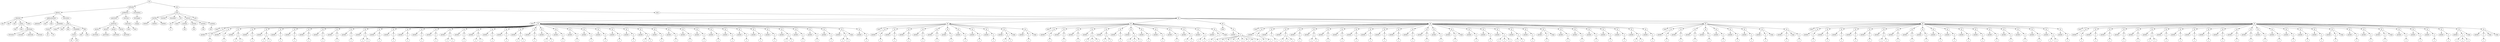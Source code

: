 digraph Tree {
	"t0" [label = "TEI"];
	"t1" [label = "teiHeader"];
	"t2" [label = "fileDesc"];
	"t3" [label = "titleStmt"];
	"t4" [label = "title"];
	"t5" [label = "title"];
	"t6" [label = "title"];
	"t7" [label = "author"];
	"t8" [label = "idno"];
	"t9" [label = "idno"];
	"t10" [label = "persName"];
	"t11" [label = "forename"];
	"t12" [label = "surname"];
	"t13" [label = "nameLink"];
	"t14" [label = "surname"];
	"t15" [label = "editor"];
	"t16" [label = "publicationStmt"];
	"t17" [label = "publisher"];
	"t18" [label = "idno"];
	"t19" [label = "idno"];
	"t20" [label = "availability"];
	"t21" [label = "licence"];
	"t22" [label = "ab"];
	"t23" [label = "ref"];
	"t24" [label = "sourceDesc"];
	"t25" [label = "bibl"];
	"t26" [label = "name"];
	"t27" [label = "idno"];
	"t28" [label = "idno"];
	"t29" [label = "availability"];
	"t30" [label = "licence"];
	"t31" [label = "ab"];
	"t32" [label = "ref"];
	"t33" [label = "bibl"];
	"t34" [label = "date"];
	"t35" [label = "idno"];
	"t36" [label = "profileDesc"];
	"t37" [label = "particDesc"];
	"t38" [label = "listPerson"];
	"t39" [label = "person"];
	"t40" [label = "persName"];
	"t41" [label = "person"];
	"t42" [label = "persName"];
	"t43" [label = "person"];
	"t44" [label = "persName"];
	"t45" [label = "person"];
	"t46" [label = "persName"];
	"t47" [label = "textClass"];
	"t48" [label = "keywords"];
	"t49" [label = "term"];
	"t50" [label = "term"];
	"t51" [label = "revisionDesc"];
	"t52" [label = "listChange"];
	"t53" [label = "change"];
	"t54" [label = "text"];
	"t55" [label = "front"];
	"t56" [label = "docTitle"];
	"t57" [label = "titlePart"];
	"t58" [label = "titlePart"];
	"t59" [label = "titlePart"];
	"t60" [label = "docDate"];
	"t61" [label = "docAuthor"];
	"t62" [label = "div"];
	"t63" [label = "div"];
	"t64" [label = "p"];
	"t65" [label = "castList"];
	"t66" [label = "head"];
	"t67" [label = "castItem"];
	"t68" [label = "role"];
	"t69" [label = "castItem"];
	"t70" [label = "role"];
	"t71" [label = "castItem"];
	"t72" [label = "role"];
	"t73" [label = "castItem"];
	"t74" [label = "role"];
	"t75" [label = "note"];
	"t76" [label = "body"];
	"t77" [label = "div"];
	"t78" [label = "head"];
	"t79" [label = "div"];
	"t80" [label = "head"];
	"t81" [label = "sp"];
	"t82" [label = "speaker"];
	"t83" [label = "p"];
	"t84" [label = "s"];
	"t85" [label = "sp"];
	"t86" [label = "speaker"];
	"t87" [label = "p"];
	"t88" [label = "s"];
	"t89" [label = "sp"];
	"t90" [label = "speaker"];
	"t91" [label = "p"];
	"t92" [label = "s"];
	"t93" [label = "s"];
	"t94" [label = "sp"];
	"t95" [label = "speaker"];
	"t96" [label = "p"];
	"t97" [label = "s"];
	"t98" [label = "sp"];
	"t99" [label = "speaker"];
	"t100" [label = "p"];
	"t101" [label = "s"];
	"t102" [label = "s"];
	"t103" [label = "sp"];
	"t104" [label = "speaker"];
	"t105" [label = "p"];
	"t106" [label = "s"];
	"t107" [label = "sp"];
	"t108" [label = "speaker"];
	"t109" [label = "p"];
	"t110" [label = "s"];
	"t111" [label = "sp"];
	"t112" [label = "speaker"];
	"t113" [label = "p"];
	"t114" [label = "s"];
	"t115" [label = "sp"];
	"t116" [label = "speaker"];
	"t117" [label = "p"];
	"t118" [label = "s"];
	"t119" [label = "sp"];
	"t120" [label = "speaker"];
	"t121" [label = "p"];
	"t122" [label = "s"];
	"t123" [label = "sp"];
	"t124" [label = "speaker"];
	"t125" [label = "p"];
	"t126" [label = "s"];
	"t127" [label = "sp"];
	"t128" [label = "speaker"];
	"t129" [label = "p"];
	"t130" [label = "s"];
	"t131" [label = "s"];
	"t132" [label = "sp"];
	"t133" [label = "speaker"];
	"t134" [label = "p"];
	"t135" [label = "s"];
	"t136" [label = "sp"];
	"t137" [label = "speaker"];
	"t138" [label = "p"];
	"t139" [label = "s"];
	"t140" [label = "sp"];
	"t141" [label = "speaker"];
	"t142" [label = "p"];
	"t143" [label = "s"];
	"t144" [label = "sp"];
	"t145" [label = "speaker"];
	"t146" [label = "p"];
	"t147" [label = "s"];
	"t148" [label = "sp"];
	"t149" [label = "speaker"];
	"t150" [label = "p"];
	"t151" [label = "s"];
	"t152" [label = "sp"];
	"t153" [label = "speaker"];
	"t154" [label = "p"];
	"t155" [label = "s"];
	"t156" [label = "s"];
	"t157" [label = "sp"];
	"t158" [label = "speaker"];
	"t159" [label = "p"];
	"t160" [label = "s"];
	"t161" [label = "sp"];
	"t162" [label = "speaker"];
	"t163" [label = "p"];
	"t164" [label = "s"];
	"t165" [label = "s"];
	"t166" [label = "sp"];
	"t167" [label = "speaker"];
	"t168" [label = "p"];
	"t169" [label = "s"];
	"t170" [label = "sp"];
	"t171" [label = "speaker"];
	"t172" [label = "p"];
	"t173" [label = "s"];
	"t174" [label = "sp"];
	"t175" [label = "speaker"];
	"t176" [label = "p"];
	"t177" [label = "s"];
	"t178" [label = "s"];
	"t179" [label = "sp"];
	"t180" [label = "speaker"];
	"t181" [label = "p"];
	"t182" [label = "s"];
	"t183" [label = "sp"];
	"t184" [label = "speaker"];
	"t185" [label = "p"];
	"t186" [label = "s"];
	"t187" [label = "s"];
	"t188" [label = "sp"];
	"t189" [label = "speaker"];
	"t190" [label = "p"];
	"t191" [label = "s"];
	"t192" [label = "sp"];
	"t193" [label = "speaker"];
	"t194" [label = "p"];
	"t195" [label = "s"];
	"t196" [label = "sp"];
	"t197" [label = "speaker"];
	"t198" [label = "p"];
	"t199" [label = "s"];
	"t200" [label = "sp"];
	"t201" [label = "speaker"];
	"t202" [label = "p"];
	"t203" [label = "s"];
	"t204" [label = "sp"];
	"t205" [label = "speaker"];
	"t206" [label = "p"];
	"t207" [label = "s"];
	"t208" [label = "sp"];
	"t209" [label = "speaker"];
	"t210" [label = "p"];
	"t211" [label = "s"];
	"t212" [label = "sp"];
	"t213" [label = "speaker"];
	"t214" [label = "p"];
	"t215" [label = "s"];
	"t216" [label = "s"];
	"t217" [label = "sp"];
	"t218" [label = "speaker"];
	"t219" [label = "p"];
	"t220" [label = "s"];
	"t221" [label = "sp"];
	"t222" [label = "speaker"];
	"t223" [label = "p"];
	"t224" [label = "s"];
	"t225" [label = "sp"];
	"t226" [label = "speaker"];
	"t227" [label = "p"];
	"t228" [label = "s"];
	"t229" [label = "sp"];
	"t230" [label = "speaker"];
	"t231" [label = "p"];
	"t232" [label = "s"];
	"t233" [label = "sp"];
	"t234" [label = "speaker"];
	"t235" [label = "p"];
	"t236" [label = "s"];
	"t237" [label = "sp"];
	"t238" [label = "speaker"];
	"t239" [label = "p"];
	"t240" [label = "s"];
	"t241" [label = "sp"];
	"t242" [label = "speaker"];
	"t243" [label = "p"];
	"t244" [label = "s"];
	"t245" [label = "sp"];
	"t246" [label = "speaker"];
	"t247" [label = "p"];
	"t248" [label = "s"];
	"t249" [label = "sp"];
	"t250" [label = "speaker"];
	"t251" [label = "p"];
	"t252" [label = "s"];
	"t253" [label = "sp"];
	"t254" [label = "speaker"];
	"t255" [label = "p"];
	"t256" [label = "s"];
	"t257" [label = "s"];
	"t258" [label = "sp"];
	"t259" [label = "speaker"];
	"t260" [label = "p"];
	"t261" [label = "s"];
	"t262" [label = "sp"];
	"t263" [label = "speaker"];
	"t264" [label = "p"];
	"t265" [label = "s"];
	"t266" [label = "sp"];
	"t267" [label = "speaker"];
	"t268" [label = "p"];
	"t269" [label = "s"];
	"t270" [label = "sp"];
	"t271" [label = "speaker"];
	"t272" [label = "p"];
	"t273" [label = "s"];
	"t274" [label = "s"];
	"t275" [label = "stage"];
	"t276" [label = "sp"];
	"t277" [label = "speaker"];
	"t278" [label = "p"];
	"t279" [label = "s"];
	"t280" [label = "div"];
	"t281" [label = "head"];
	"t282" [label = "sp"];
	"t283" [label = "speaker"];
	"t284" [label = "p"];
	"t285" [label = "s"];
	"t286" [label = "sp"];
	"t287" [label = "speaker"];
	"t288" [label = "p"];
	"t289" [label = "s"];
	"t290" [label = "sp"];
	"t291" [label = "speaker"];
	"t292" [label = "p"];
	"t293" [label = "s"];
	"t294" [label = "sp"];
	"t295" [label = "speaker"];
	"t296" [label = "p"];
	"t297" [label = "s"];
	"t298" [label = "sp"];
	"t299" [label = "speaker"];
	"t300" [label = "p"];
	"t301" [label = "s"];
	"t302" [label = "sp"];
	"t303" [label = "speaker"];
	"t304" [label = "p"];
	"t305" [label = "s"];
	"t306" [label = "sp"];
	"t307" [label = "speaker"];
	"t308" [label = "p"];
	"t309" [label = "s"];
	"t310" [label = "sp"];
	"t311" [label = "speaker"];
	"t312" [label = "p"];
	"t313" [label = "s"];
	"t314" [label = "sp"];
	"t315" [label = "speaker"];
	"t316" [label = "p"];
	"t317" [label = "s"];
	"t318" [label = "sp"];
	"t319" [label = "speaker"];
	"t320" [label = "p"];
	"t321" [label = "s"];
	"t322" [label = "s"];
	"t323" [label = "stage"];
	"t324" [label = "sp"];
	"t325" [label = "speaker"];
	"t326" [label = "p"];
	"t327" [label = "s"];
	"t328" [label = "stage"];
	"t329" [label = "div"];
	"t330" [label = "head"];
	"t331" [label = "sp"];
	"t332" [label = "speaker"];
	"t333" [label = "p"];
	"t334" [label = "s"];
	"t335" [label = "sp"];
	"t336" [label = "speaker"];
	"t337" [label = "p"];
	"t338" [label = "s"];
	"t339" [label = "sp"];
	"t340" [label = "speaker"];
	"t341" [label = "p"];
	"t342" [label = "s"];
	"t343" [label = "sp"];
	"t344" [label = "speaker"];
	"t345" [label = "p"];
	"t346" [label = "s"];
	"t347" [label = "s"];
	"t348" [label = "s"];
	"t349" [label = "sp"];
	"t350" [label = "speaker"];
	"t351" [label = "p"];
	"t352" [label = "s"];
	"t353" [label = "s"];
	"t354" [label = "sp"];
	"t355" [label = "speaker"];
	"t356" [label = "p"];
	"t357" [label = "s"];
	"t358" [label = "sp"];
	"t359" [label = "speaker"];
	"t360" [label = "p"];
	"t361" [label = "s"];
	"t362" [label = "s"];
	"t363" [label = "s"];
	"t364" [label = "sp"];
	"t365" [label = "speaker"];
	"t366" [label = "p"];
	"t367" [label = "s"];
	"t368" [label = "sp"];
	"t369" [label = "speaker"];
	"t370" [label = "p"];
	"t371" [label = "s"];
	"t372" [label = "sp"];
	"t373" [label = "speaker"];
	"t374" [label = "p"];
	"t375" [label = "s"];
	"t376" [label = "sp"];
	"t377" [label = "speaker"];
	"t378" [label = "p"];
	"t379" [label = "s"];
	"t380" [label = "s"];
	"t381" [label = "sp"];
	"t382" [label = "speaker"];
	"t383" [label = "p"];
	"t384" [label = "s"];
	"t385" [label = "s"];
	"t386" [label = "sp"];
	"t387" [label = "speaker"];
	"t388" [label = "p"];
	"t389" [label = "s"];
	"t390" [label = "stage"];
	"t391" [label = "div"];
	"t392" [label = "head"];
	"t393" [label = "sp"];
	"t394" [label = "speaker"];
	"t395" [label = "p"];
	"t396" [label = "s"];
	"t397" [label = "s"];
	"t398" [label = "s"];
	"t399" [label = "s"];
	"t400" [label = "s"];
	"t401" [label = "s"];
	"t402" [label = "s"];
	"t403" [label = "s"];
	"t404" [label = "s"];
	"t405" [label = "div"];
	"t406" [label = "head"];
	"t407" [label = "sp"];
	"t408" [label = "speaker"];
	"t409" [label = "p"];
	"t410" [label = "s"];
	"t411" [label = "s"];
	"t412" [label = "sp"];
	"t413" [label = "speaker"];
	"t414" [label = "p"];
	"t415" [label = "s"];
	"t416" [label = "sp"];
	"t417" [label = "speaker"];
	"t418" [label = "p"];
	"t419" [label = "s"];
	"t420" [label = "s"];
	"t421" [label = "s"];
	"t422" [label = "sp"];
	"t423" [label = "speaker"];
	"t424" [label = "p"];
	"t425" [label = "s"];
	"t426" [label = "sp"];
	"t427" [label = "speaker"];
	"t428" [label = "p"];
	"t429" [label = "s"];
	"t430" [label = "s"];
	"t431" [label = "sp"];
	"t432" [label = "speaker"];
	"t433" [label = "p"];
	"t434" [label = "s"];
	"t435" [label = "sp"];
	"t436" [label = "speaker"];
	"t437" [label = "p"];
	"t438" [label = "s"];
	"t439" [label = "sp"];
	"t440" [label = "speaker"];
	"t441" [label = "p"];
	"t442" [label = "s"];
	"t443" [label = "sp"];
	"t444" [label = "speaker"];
	"t445" [label = "p"];
	"t446" [label = "s"];
	"t447" [label = "sp"];
	"t448" [label = "speaker"];
	"t449" [label = "p"];
	"t450" [label = "s"];
	"t451" [label = "sp"];
	"t452" [label = "speaker"];
	"t453" [label = "p"];
	"t454" [label = "s"];
	"t455" [label = "sp"];
	"t456" [label = "speaker"];
	"t457" [label = "p"];
	"t458" [label = "s"];
	"t459" [label = "sp"];
	"t460" [label = "speaker"];
	"t461" [label = "p"];
	"t462" [label = "s"];
	"t463" [label = "sp"];
	"t464" [label = "speaker"];
	"t465" [label = "p"];
	"t466" [label = "s"];
	"t467" [label = "sp"];
	"t468" [label = "speaker"];
	"t469" [label = "p"];
	"t470" [label = "s"];
	"t471" [label = "stage"];
	"t472" [label = "sp"];
	"t473" [label = "speaker"];
	"t474" [label = "p"];
	"t475" [label = "s"];
	"t476" [label = "sp"];
	"t477" [label = "speaker"];
	"t478" [label = "p"];
	"t479" [label = "s"];
	"t480" [label = "sp"];
	"t481" [label = "speaker"];
	"t482" [label = "p"];
	"t483" [label = "s"];
	"t484" [label = "s"];
	"t485" [label = "s"];
	"t486" [label = "sp"];
	"t487" [label = "speaker"];
	"t488" [label = "p"];
	"t489" [label = "s"];
	"t490" [label = "s"];
	"t491" [label = "sp"];
	"t492" [label = "speaker"];
	"t493" [label = "p"];
	"t494" [label = "s"];
	"t495" [label = "sp"];
	"t496" [label = "speaker"];
	"t497" [label = "p"];
	"t498" [label = "s"];
	"t499" [label = "stage"];
	"t500" [label = "sp"];
	"t501" [label = "speaker"];
	"t502" [label = "p"];
	"t503" [label = "s"];
	"t504" [label = "sp"];
	"t505" [label = "speaker"];
	"t506" [label = "p"];
	"t507" [label = "s"];
	"t508" [label = "sp"];
	"t509" [label = "speaker"];
	"t510" [label = "p"];
	"t511" [label = "s"];
	"t512" [label = "sp"];
	"t513" [label = "speaker"];
	"t514" [label = "p"];
	"t515" [label = "s"];
	"t516" [label = "sp"];
	"t517" [label = "speaker"];
	"t518" [label = "p"];
	"t519" [label = "s"];
	"t520" [label = "sp"];
	"t521" [label = "speaker"];
	"t522" [label = "p"];
	"t523" [label = "s"];
	"t524" [label = "s"];
	"t525" [label = "sp"];
	"t526" [label = "speaker"];
	"t527" [label = "p"];
	"t528" [label = "s"];
	"t529" [label = "div"];
	"t530" [label = "head"];
	"t531" [label = "sp"];
	"t532" [label = "speaker"];
	"t533" [label = "p"];
	"t534" [label = "s"];
	"t535" [label = "sp"];
	"t536" [label = "speaker"];
	"t537" [label = "p"];
	"t538" [label = "s"];
	"t539" [label = "sp"];
	"t540" [label = "speaker"];
	"t541" [label = "p"];
	"t542" [label = "s"];
	"t543" [label = "sp"];
	"t544" [label = "speaker"];
	"t545" [label = "p"];
	"t546" [label = "s"];
	"t547" [label = "sp"];
	"t548" [label = "speaker"];
	"t549" [label = "p"];
	"t550" [label = "s"];
	"t551" [label = "sp"];
	"t552" [label = "speaker"];
	"t553" [label = "p"];
	"t554" [label = "s"];
	"t555" [label = "sp"];
	"t556" [label = "speaker"];
	"t557" [label = "p"];
	"t558" [label = "s"];
	"t559" [label = "sp"];
	"t560" [label = "speaker"];
	"t561" [label = "p"];
	"t562" [label = "s"];
	"t563" [label = "stage"];
	"t564" [label = "sp"];
	"t565" [label = "speaker"];
	"t566" [label = "p"];
	"t567" [label = "s"];
	"t568" [label = "stage"];
	"t569" [label = "p"];
	"t570" [label = "s"];
	"t571" [label = "div"];
	"t572" [label = "head"];
	"t573" [label = "sp"];
	"t574" [label = "speaker"];
	"t575" [label = "p"];
	"t576" [label = "s"];
	"t577" [label = "sp"];
	"t578" [label = "speaker"];
	"t579" [label = "p"];
	"t580" [label = "s"];
	"t581" [label = "sp"];
	"t582" [label = "speaker"];
	"t583" [label = "p"];
	"t584" [label = "s"];
	"t585" [label = "sp"];
	"t586" [label = "speaker"];
	"t587" [label = "p"];
	"t588" [label = "s"];
	"t589" [label = "sp"];
	"t590" [label = "speaker"];
	"t591" [label = "p"];
	"t592" [label = "s"];
	"t593" [label = "sp"];
	"t594" [label = "speaker"];
	"t595" [label = "p"];
	"t596" [label = "s"];
	"t597" [label = "s"];
	"t598" [label = "sp"];
	"t599" [label = "speaker"];
	"t600" [label = "p"];
	"t601" [label = "s"];
	"t602" [label = "sp"];
	"t603" [label = "speaker"];
	"t604" [label = "p"];
	"t605" [label = "s"];
	"t606" [label = "sp"];
	"t607" [label = "speaker"];
	"t608" [label = "p"];
	"t609" [label = "s"];
	"t610" [label = "sp"];
	"t611" [label = "speaker"];
	"t612" [label = "p"];
	"t613" [label = "s"];
	"t614" [label = "sp"];
	"t615" [label = "speaker"];
	"t616" [label = "p"];
	"t617" [label = "s"];
	"t618" [label = "sp"];
	"t619" [label = "speaker"];
	"t620" [label = "p"];
	"t621" [label = "s"];
	"t622" [label = "sp"];
	"t623" [label = "speaker"];
	"t624" [label = "p"];
	"t625" [label = "s"];
	"t626" [label = "sp"];
	"t627" [label = "speaker"];
	"t628" [label = "p"];
	"t629" [label = "s"];
	"t630" [label = "sp"];
	"t631" [label = "speaker"];
	"t632" [label = "p"];
	"t633" [label = "s"];
	"t634" [label = "sp"];
	"t635" [label = "speaker"];
	"t636" [label = "p"];
	"t637" [label = "s"];
	"t638" [label = "sp"];
	"t639" [label = "speaker"];
	"t640" [label = "p"];
	"t641" [label = "s"];
	"t642" [label = "sp"];
	"t643" [label = "speaker"];
	"t644" [label = "p"];
	"t645" [label = "s"];
	"t646" [label = "s"];
	"t647" [label = "sp"];
	"t648" [label = "speaker"];
	"t649" [label = "p"];
	"t650" [label = "s"];
	"t651" [label = "div"];
	"t652" [label = "head"];
	"t653" [label = "sp"];
	"t654" [label = "speaker"];
	"t655" [label = "p"];
	"t656" [label = "s"];
	"t657" [label = "sp"];
	"t658" [label = "speaker"];
	"t659" [label = "p"];
	"t660" [label = "s"];
	"t661" [label = "sp"];
	"t662" [label = "speaker"];
	"t663" [label = "p"];
	"t664" [label = "s"];
	"t665" [label = "sp"];
	"t666" [label = "speaker"];
	"t667" [label = "p"];
	"t668" [label = "s"];
	"t669" [label = "sp"];
	"t670" [label = "speaker"];
	"t671" [label = "p"];
	"t672" [label = "s"];
	"t673" [label = "sp"];
	"t674" [label = "speaker"];
	"t675" [label = "p"];
	"t676" [label = "s"];
	"t677" [label = "s"];
	"t678" [label = "sp"];
	"t679" [label = "speaker"];
	"t680" [label = "p"];
	"t681" [label = "s"];
	"t682" [label = "sp"];
	"t683" [label = "speaker"];
	"t684" [label = "p"];
	"t685" [label = "s"];
	"t686" [label = "sp"];
	"t687" [label = "speaker"];
	"t688" [label = "p"];
	"t689" [label = "s"];
	"t690" [label = "sp"];
	"t691" [label = "speaker"];
	"t692" [label = "p"];
	"t693" [label = "s"];
	"t694" [label = "sp"];
	"t695" [label = "speaker"];
	"t696" [label = "p"];
	"t697" [label = "s"];
	"t698" [label = "sp"];
	"t699" [label = "speaker"];
	"t700" [label = "p"];
	"t701" [label = "s"];
	"t702" [label = "sp"];
	"t703" [label = "speaker"];
	"t704" [label = "p"];
	"t705" [label = "s"];
	"t706" [label = "sp"];
	"t707" [label = "speaker"];
	"t708" [label = "p"];
	"t709" [label = "s"];
	"t710" [label = "sp"];
	"t711" [label = "speaker"];
	"t712" [label = "p"];
	"t713" [label = "s"];
	"t714" [label = "sp"];
	"t715" [label = "speaker"];
	"t716" [label = "p"];
	"t717" [label = "s"];
	"t718" [label = "sp"];
	"t719" [label = "speaker"];
	"t720" [label = "p"];
	"t721" [label = "s"];
	"t722" [label = "sp"];
	"t723" [label = "speaker"];
	"t724" [label = "p"];
	"t725" [label = "s"];
	"t726" [label = "sp"];
	"t727" [label = "speaker"];
	"t728" [label = "p"];
	"t729" [label = "s"];
	"t730" [label = "stage"];
	"t731" [label = "sp"];
	"t732" [label = "speaker"];
	"t733" [label = "p"];
	"t734" [label = "s"];
	"t735" [label = "sp"];
	"t736" [label = "speaker"];
	"t737" [label = "p"];
	"t738" [label = "s"];
	"t739" [label = "sp"];
	"t740" [label = "speaker"];
	"t741" [label = "p"];
	"t742" [label = "s"];
	"t743" [label = "stage"];
	"t744" [label = "sp"];
	"t745" [label = "speaker"];
	"t746" [label = "p"];
	"t747" [label = "s"];
	"t748" [label = "sp"];
	"t749" [label = "speaker"];
	"t750" [label = "p"];
	"t751" [label = "s"];
	"t752" [label = "sp"];
	"t753" [label = "speaker"];
	"t754" [label = "p"];
	"t755" [label = "s"];
	"t756" [label = "sp"];
	"t757" [label = "speaker"];
	"t758" [label = "p"];
	"t759" [label = "s"];
	"t760" [label = "sp"];
	"t761" [label = "speaker"];
	"t762" [label = "p"];
	"t763" [label = "s"];
	"t764" [label = "s"];
	"t765" [label = "s"];
	"t766" [label = "stage"];
	"t767" [label = "sp"];
	"t768" [label = "speaker"];
	"t769" [label = "p"];
	"t770" [label = "s"];
	"t771" [label = "stage"];
	"t772" [label = "stage"];
	"t0" -> "t1";
	"t1" -> "t2";
	"t2" -> "t3";
	"t3" -> "t4";
	"t3" -> "t5";
	"t3" -> "t6";
	"t3" -> "t7";
	"t7" -> "t8";
	"t7" -> "t9";
	"t7" -> "t10";
	"t10" -> "t11";
	"t10" -> "t12";
	"t10" -> "t13";
	"t10" -> "t14";
	"t3" -> "t15";
	"t2" -> "t16";
	"t16" -> "t17";
	"t16" -> "t18";
	"t16" -> "t19";
	"t16" -> "t20";
	"t20" -> "t21";
	"t21" -> "t22";
	"t21" -> "t23";
	"t2" -> "t24";
	"t24" -> "t25";
	"t25" -> "t26";
	"t25" -> "t27";
	"t25" -> "t28";
	"t25" -> "t29";
	"t29" -> "t30";
	"t30" -> "t31";
	"t30" -> "t32";
	"t25" -> "t33";
	"t33" -> "t34";
	"t33" -> "t35";
	"t1" -> "t36";
	"t36" -> "t37";
	"t37" -> "t38";
	"t38" -> "t39";
	"t39" -> "t40";
	"t38" -> "t41";
	"t41" -> "t42";
	"t38" -> "t43";
	"t43" -> "t44";
	"t38" -> "t45";
	"t45" -> "t46";
	"t36" -> "t47";
	"t47" -> "t48";
	"t48" -> "t49";
	"t48" -> "t50";
	"t1" -> "t51";
	"t51" -> "t52";
	"t52" -> "t53";
	"t0" -> "t54";
	"t54" -> "t55";
	"t55" -> "t56";
	"t56" -> "t57";
	"t56" -> "t58";
	"t56" -> "t59";
	"t55" -> "t60";
	"t55" -> "t61";
	"t55" -> "t62";
	"t62" -> "t63";
	"t63" -> "t64";
	"t55" -> "t65";
	"t65" -> "t66";
	"t65" -> "t67";
	"t67" -> "t68";
	"t65" -> "t69";
	"t69" -> "t70";
	"t65" -> "t71";
	"t71" -> "t72";
	"t65" -> "t73";
	"t73" -> "t74";
	"t55" -> "t75";
	"t54" -> "t76";
	"t76" -> "t77";
	"t77" -> "t78";
	"t77" -> "t79";
	"t79" -> "t80";
	"t79" -> "t81";
	"t81" -> "t82";
	"t81" -> "t83";
	"t83" -> "t84";
	"t79" -> "t85";
	"t85" -> "t86";
	"t85" -> "t87";
	"t87" -> "t88";
	"t79" -> "t89";
	"t89" -> "t90";
	"t89" -> "t91";
	"t91" -> "t92";
	"t91" -> "t93";
	"t79" -> "t94";
	"t94" -> "t95";
	"t94" -> "t96";
	"t96" -> "t97";
	"t79" -> "t98";
	"t98" -> "t99";
	"t98" -> "t100";
	"t100" -> "t101";
	"t100" -> "t102";
	"t79" -> "t103";
	"t103" -> "t104";
	"t103" -> "t105";
	"t105" -> "t106";
	"t79" -> "t107";
	"t107" -> "t108";
	"t107" -> "t109";
	"t109" -> "t110";
	"t79" -> "t111";
	"t111" -> "t112";
	"t111" -> "t113";
	"t113" -> "t114";
	"t79" -> "t115";
	"t115" -> "t116";
	"t115" -> "t117";
	"t117" -> "t118";
	"t79" -> "t119";
	"t119" -> "t120";
	"t119" -> "t121";
	"t121" -> "t122";
	"t79" -> "t123";
	"t123" -> "t124";
	"t123" -> "t125";
	"t125" -> "t126";
	"t79" -> "t127";
	"t127" -> "t128";
	"t127" -> "t129";
	"t129" -> "t130";
	"t129" -> "t131";
	"t79" -> "t132";
	"t132" -> "t133";
	"t132" -> "t134";
	"t134" -> "t135";
	"t79" -> "t136";
	"t136" -> "t137";
	"t136" -> "t138";
	"t138" -> "t139";
	"t79" -> "t140";
	"t140" -> "t141";
	"t140" -> "t142";
	"t142" -> "t143";
	"t79" -> "t144";
	"t144" -> "t145";
	"t144" -> "t146";
	"t146" -> "t147";
	"t79" -> "t148";
	"t148" -> "t149";
	"t148" -> "t150";
	"t150" -> "t151";
	"t79" -> "t152";
	"t152" -> "t153";
	"t152" -> "t154";
	"t154" -> "t155";
	"t154" -> "t156";
	"t79" -> "t157";
	"t157" -> "t158";
	"t157" -> "t159";
	"t159" -> "t160";
	"t79" -> "t161";
	"t161" -> "t162";
	"t161" -> "t163";
	"t163" -> "t164";
	"t163" -> "t165";
	"t79" -> "t166";
	"t166" -> "t167";
	"t166" -> "t168";
	"t168" -> "t169";
	"t79" -> "t170";
	"t170" -> "t171";
	"t170" -> "t172";
	"t172" -> "t173";
	"t79" -> "t174";
	"t174" -> "t175";
	"t174" -> "t176";
	"t176" -> "t177";
	"t176" -> "t178";
	"t79" -> "t179";
	"t179" -> "t180";
	"t179" -> "t181";
	"t181" -> "t182";
	"t79" -> "t183";
	"t183" -> "t184";
	"t183" -> "t185";
	"t185" -> "t186";
	"t185" -> "t187";
	"t79" -> "t188";
	"t188" -> "t189";
	"t188" -> "t190";
	"t190" -> "t191";
	"t79" -> "t192";
	"t192" -> "t193";
	"t192" -> "t194";
	"t194" -> "t195";
	"t79" -> "t196";
	"t196" -> "t197";
	"t196" -> "t198";
	"t198" -> "t199";
	"t79" -> "t200";
	"t200" -> "t201";
	"t200" -> "t202";
	"t202" -> "t203";
	"t79" -> "t204";
	"t204" -> "t205";
	"t204" -> "t206";
	"t206" -> "t207";
	"t79" -> "t208";
	"t208" -> "t209";
	"t208" -> "t210";
	"t210" -> "t211";
	"t79" -> "t212";
	"t212" -> "t213";
	"t212" -> "t214";
	"t214" -> "t215";
	"t214" -> "t216";
	"t79" -> "t217";
	"t217" -> "t218";
	"t217" -> "t219";
	"t219" -> "t220";
	"t79" -> "t221";
	"t221" -> "t222";
	"t221" -> "t223";
	"t223" -> "t224";
	"t79" -> "t225";
	"t225" -> "t226";
	"t225" -> "t227";
	"t227" -> "t228";
	"t79" -> "t229";
	"t229" -> "t230";
	"t229" -> "t231";
	"t231" -> "t232";
	"t79" -> "t233";
	"t233" -> "t234";
	"t233" -> "t235";
	"t235" -> "t236";
	"t79" -> "t237";
	"t237" -> "t238";
	"t237" -> "t239";
	"t239" -> "t240";
	"t79" -> "t241";
	"t241" -> "t242";
	"t241" -> "t243";
	"t243" -> "t244";
	"t79" -> "t245";
	"t245" -> "t246";
	"t245" -> "t247";
	"t247" -> "t248";
	"t79" -> "t249";
	"t249" -> "t250";
	"t249" -> "t251";
	"t251" -> "t252";
	"t79" -> "t253";
	"t253" -> "t254";
	"t253" -> "t255";
	"t255" -> "t256";
	"t255" -> "t257";
	"t79" -> "t258";
	"t258" -> "t259";
	"t258" -> "t260";
	"t260" -> "t261";
	"t79" -> "t262";
	"t262" -> "t263";
	"t262" -> "t264";
	"t264" -> "t265";
	"t79" -> "t266";
	"t266" -> "t267";
	"t266" -> "t268";
	"t268" -> "t269";
	"t79" -> "t270";
	"t270" -> "t271";
	"t270" -> "t272";
	"t272" -> "t273";
	"t272" -> "t274";
	"t270" -> "t275";
	"t79" -> "t276";
	"t276" -> "t277";
	"t276" -> "t278";
	"t278" -> "t279";
	"t77" -> "t280";
	"t280" -> "t281";
	"t280" -> "t282";
	"t282" -> "t283";
	"t282" -> "t284";
	"t284" -> "t285";
	"t280" -> "t286";
	"t286" -> "t287";
	"t286" -> "t288";
	"t288" -> "t289";
	"t280" -> "t290";
	"t290" -> "t291";
	"t290" -> "t292";
	"t292" -> "t293";
	"t280" -> "t294";
	"t294" -> "t295";
	"t294" -> "t296";
	"t296" -> "t297";
	"t280" -> "t298";
	"t298" -> "t299";
	"t298" -> "t300";
	"t300" -> "t301";
	"t280" -> "t302";
	"t302" -> "t303";
	"t302" -> "t304";
	"t304" -> "t305";
	"t280" -> "t306";
	"t306" -> "t307";
	"t306" -> "t308";
	"t308" -> "t309";
	"t280" -> "t310";
	"t310" -> "t311";
	"t310" -> "t312";
	"t312" -> "t313";
	"t280" -> "t314";
	"t314" -> "t315";
	"t314" -> "t316";
	"t316" -> "t317";
	"t280" -> "t318";
	"t318" -> "t319";
	"t318" -> "t320";
	"t320" -> "t321";
	"t320" -> "t322";
	"t318" -> "t323";
	"t280" -> "t324";
	"t324" -> "t325";
	"t324" -> "t326";
	"t326" -> "t327";
	"t324" -> "t328";
	"t77" -> "t329";
	"t329" -> "t330";
	"t329" -> "t331";
	"t331" -> "t332";
	"t331" -> "t333";
	"t333" -> "t334";
	"t329" -> "t335";
	"t335" -> "t336";
	"t335" -> "t337";
	"t337" -> "t338";
	"t329" -> "t339";
	"t339" -> "t340";
	"t339" -> "t341";
	"t341" -> "t342";
	"t329" -> "t343";
	"t343" -> "t344";
	"t343" -> "t345";
	"t345" -> "t346";
	"t345" -> "t347";
	"t345" -> "t348";
	"t329" -> "t349";
	"t349" -> "t350";
	"t349" -> "t351";
	"t351" -> "t352";
	"t351" -> "t353";
	"t329" -> "t354";
	"t354" -> "t355";
	"t354" -> "t356";
	"t356" -> "t357";
	"t329" -> "t358";
	"t358" -> "t359";
	"t358" -> "t360";
	"t360" -> "t361";
	"t360" -> "t362";
	"t360" -> "t363";
	"t329" -> "t364";
	"t364" -> "t365";
	"t364" -> "t366";
	"t366" -> "t367";
	"t329" -> "t368";
	"t368" -> "t369";
	"t368" -> "t370";
	"t370" -> "t371";
	"t329" -> "t372";
	"t372" -> "t373";
	"t372" -> "t374";
	"t374" -> "t375";
	"t329" -> "t376";
	"t376" -> "t377";
	"t376" -> "t378";
	"t378" -> "t379";
	"t378" -> "t380";
	"t329" -> "t381";
	"t381" -> "t382";
	"t381" -> "t383";
	"t383" -> "t384";
	"t383" -> "t385";
	"t329" -> "t386";
	"t386" -> "t387";
	"t386" -> "t388";
	"t388" -> "t389";
	"t386" -> "t390";
	"t77" -> "t391";
	"t391" -> "t392";
	"t391" -> "t393";
	"t393" -> "t394";
	"t393" -> "t395";
	"t395" -> "t396";
	"t395" -> "t397";
	"t395" -> "t398";
	"t395" -> "t399";
	"t395" -> "t400";
	"t395" -> "t401";
	"t395" -> "t402";
	"t395" -> "t403";
	"t395" -> "t404";
	"t77" -> "t405";
	"t405" -> "t406";
	"t405" -> "t407";
	"t407" -> "t408";
	"t407" -> "t409";
	"t409" -> "t410";
	"t409" -> "t411";
	"t405" -> "t412";
	"t412" -> "t413";
	"t412" -> "t414";
	"t414" -> "t415";
	"t405" -> "t416";
	"t416" -> "t417";
	"t416" -> "t418";
	"t418" -> "t419";
	"t418" -> "t420";
	"t418" -> "t421";
	"t405" -> "t422";
	"t422" -> "t423";
	"t422" -> "t424";
	"t424" -> "t425";
	"t405" -> "t426";
	"t426" -> "t427";
	"t426" -> "t428";
	"t428" -> "t429";
	"t428" -> "t430";
	"t405" -> "t431";
	"t431" -> "t432";
	"t431" -> "t433";
	"t433" -> "t434";
	"t405" -> "t435";
	"t435" -> "t436";
	"t435" -> "t437";
	"t437" -> "t438";
	"t405" -> "t439";
	"t439" -> "t440";
	"t439" -> "t441";
	"t441" -> "t442";
	"t405" -> "t443";
	"t443" -> "t444";
	"t443" -> "t445";
	"t445" -> "t446";
	"t405" -> "t447";
	"t447" -> "t448";
	"t447" -> "t449";
	"t449" -> "t450";
	"t405" -> "t451";
	"t451" -> "t452";
	"t451" -> "t453";
	"t453" -> "t454";
	"t405" -> "t455";
	"t455" -> "t456";
	"t455" -> "t457";
	"t457" -> "t458";
	"t405" -> "t459";
	"t459" -> "t460";
	"t459" -> "t461";
	"t461" -> "t462";
	"t405" -> "t463";
	"t463" -> "t464";
	"t463" -> "t465";
	"t465" -> "t466";
	"t405" -> "t467";
	"t467" -> "t468";
	"t467" -> "t469";
	"t469" -> "t470";
	"t467" -> "t471";
	"t405" -> "t472";
	"t472" -> "t473";
	"t472" -> "t474";
	"t474" -> "t475";
	"t405" -> "t476";
	"t476" -> "t477";
	"t476" -> "t478";
	"t478" -> "t479";
	"t405" -> "t480";
	"t480" -> "t481";
	"t480" -> "t482";
	"t482" -> "t483";
	"t482" -> "t484";
	"t482" -> "t485";
	"t405" -> "t486";
	"t486" -> "t487";
	"t486" -> "t488";
	"t488" -> "t489";
	"t488" -> "t490";
	"t405" -> "t491";
	"t491" -> "t492";
	"t491" -> "t493";
	"t493" -> "t494";
	"t405" -> "t495";
	"t495" -> "t496";
	"t495" -> "t497";
	"t497" -> "t498";
	"t495" -> "t499";
	"t405" -> "t500";
	"t500" -> "t501";
	"t500" -> "t502";
	"t502" -> "t503";
	"t405" -> "t504";
	"t504" -> "t505";
	"t504" -> "t506";
	"t506" -> "t507";
	"t405" -> "t508";
	"t508" -> "t509";
	"t508" -> "t510";
	"t510" -> "t511";
	"t405" -> "t512";
	"t512" -> "t513";
	"t512" -> "t514";
	"t514" -> "t515";
	"t405" -> "t516";
	"t516" -> "t517";
	"t516" -> "t518";
	"t518" -> "t519";
	"t405" -> "t520";
	"t520" -> "t521";
	"t520" -> "t522";
	"t522" -> "t523";
	"t522" -> "t524";
	"t405" -> "t525";
	"t525" -> "t526";
	"t525" -> "t527";
	"t527" -> "t528";
	"t77" -> "t529";
	"t529" -> "t530";
	"t529" -> "t531";
	"t531" -> "t532";
	"t531" -> "t533";
	"t533" -> "t534";
	"t529" -> "t535";
	"t535" -> "t536";
	"t535" -> "t537";
	"t537" -> "t538";
	"t529" -> "t539";
	"t539" -> "t540";
	"t539" -> "t541";
	"t541" -> "t542";
	"t529" -> "t543";
	"t543" -> "t544";
	"t543" -> "t545";
	"t545" -> "t546";
	"t529" -> "t547";
	"t547" -> "t548";
	"t547" -> "t549";
	"t549" -> "t550";
	"t529" -> "t551";
	"t551" -> "t552";
	"t551" -> "t553";
	"t553" -> "t554";
	"t529" -> "t555";
	"t555" -> "t556";
	"t555" -> "t557";
	"t557" -> "t558";
	"t529" -> "t559";
	"t559" -> "t560";
	"t559" -> "t561";
	"t561" -> "t562";
	"t559" -> "t563";
	"t529" -> "t564";
	"t564" -> "t565";
	"t564" -> "t566";
	"t566" -> "t567";
	"t564" -> "t568";
	"t564" -> "t569";
	"t569" -> "t570";
	"t77" -> "t571";
	"t571" -> "t572";
	"t571" -> "t573";
	"t573" -> "t574";
	"t573" -> "t575";
	"t575" -> "t576";
	"t571" -> "t577";
	"t577" -> "t578";
	"t577" -> "t579";
	"t579" -> "t580";
	"t571" -> "t581";
	"t581" -> "t582";
	"t581" -> "t583";
	"t583" -> "t584";
	"t571" -> "t585";
	"t585" -> "t586";
	"t585" -> "t587";
	"t587" -> "t588";
	"t571" -> "t589";
	"t589" -> "t590";
	"t589" -> "t591";
	"t591" -> "t592";
	"t571" -> "t593";
	"t593" -> "t594";
	"t593" -> "t595";
	"t595" -> "t596";
	"t595" -> "t597";
	"t571" -> "t598";
	"t598" -> "t599";
	"t598" -> "t600";
	"t600" -> "t601";
	"t571" -> "t602";
	"t602" -> "t603";
	"t602" -> "t604";
	"t604" -> "t605";
	"t571" -> "t606";
	"t606" -> "t607";
	"t606" -> "t608";
	"t608" -> "t609";
	"t571" -> "t610";
	"t610" -> "t611";
	"t610" -> "t612";
	"t612" -> "t613";
	"t571" -> "t614";
	"t614" -> "t615";
	"t614" -> "t616";
	"t616" -> "t617";
	"t571" -> "t618";
	"t618" -> "t619";
	"t618" -> "t620";
	"t620" -> "t621";
	"t571" -> "t622";
	"t622" -> "t623";
	"t622" -> "t624";
	"t624" -> "t625";
	"t571" -> "t626";
	"t626" -> "t627";
	"t626" -> "t628";
	"t628" -> "t629";
	"t571" -> "t630";
	"t630" -> "t631";
	"t630" -> "t632";
	"t632" -> "t633";
	"t571" -> "t634";
	"t634" -> "t635";
	"t634" -> "t636";
	"t636" -> "t637";
	"t571" -> "t638";
	"t638" -> "t639";
	"t638" -> "t640";
	"t640" -> "t641";
	"t571" -> "t642";
	"t642" -> "t643";
	"t642" -> "t644";
	"t644" -> "t645";
	"t644" -> "t646";
	"t571" -> "t647";
	"t647" -> "t648";
	"t647" -> "t649";
	"t649" -> "t650";
	"t77" -> "t651";
	"t651" -> "t652";
	"t651" -> "t653";
	"t653" -> "t654";
	"t653" -> "t655";
	"t655" -> "t656";
	"t651" -> "t657";
	"t657" -> "t658";
	"t657" -> "t659";
	"t659" -> "t660";
	"t651" -> "t661";
	"t661" -> "t662";
	"t661" -> "t663";
	"t663" -> "t664";
	"t651" -> "t665";
	"t665" -> "t666";
	"t665" -> "t667";
	"t667" -> "t668";
	"t651" -> "t669";
	"t669" -> "t670";
	"t669" -> "t671";
	"t671" -> "t672";
	"t651" -> "t673";
	"t673" -> "t674";
	"t673" -> "t675";
	"t675" -> "t676";
	"t675" -> "t677";
	"t651" -> "t678";
	"t678" -> "t679";
	"t678" -> "t680";
	"t680" -> "t681";
	"t651" -> "t682";
	"t682" -> "t683";
	"t682" -> "t684";
	"t684" -> "t685";
	"t651" -> "t686";
	"t686" -> "t687";
	"t686" -> "t688";
	"t688" -> "t689";
	"t651" -> "t690";
	"t690" -> "t691";
	"t690" -> "t692";
	"t692" -> "t693";
	"t651" -> "t694";
	"t694" -> "t695";
	"t694" -> "t696";
	"t696" -> "t697";
	"t651" -> "t698";
	"t698" -> "t699";
	"t698" -> "t700";
	"t700" -> "t701";
	"t651" -> "t702";
	"t702" -> "t703";
	"t702" -> "t704";
	"t704" -> "t705";
	"t651" -> "t706";
	"t706" -> "t707";
	"t706" -> "t708";
	"t708" -> "t709";
	"t651" -> "t710";
	"t710" -> "t711";
	"t710" -> "t712";
	"t712" -> "t713";
	"t651" -> "t714";
	"t714" -> "t715";
	"t714" -> "t716";
	"t716" -> "t717";
	"t651" -> "t718";
	"t718" -> "t719";
	"t718" -> "t720";
	"t720" -> "t721";
	"t651" -> "t722";
	"t722" -> "t723";
	"t722" -> "t724";
	"t724" -> "t725";
	"t651" -> "t726";
	"t726" -> "t727";
	"t726" -> "t728";
	"t728" -> "t729";
	"t726" -> "t730";
	"t651" -> "t731";
	"t731" -> "t732";
	"t731" -> "t733";
	"t733" -> "t734";
	"t651" -> "t735";
	"t735" -> "t736";
	"t735" -> "t737";
	"t737" -> "t738";
	"t651" -> "t739";
	"t739" -> "t740";
	"t739" -> "t741";
	"t741" -> "t742";
	"t739" -> "t743";
	"t651" -> "t744";
	"t744" -> "t745";
	"t744" -> "t746";
	"t746" -> "t747";
	"t651" -> "t748";
	"t748" -> "t749";
	"t748" -> "t750";
	"t750" -> "t751";
	"t651" -> "t752";
	"t752" -> "t753";
	"t752" -> "t754";
	"t754" -> "t755";
	"t651" -> "t756";
	"t756" -> "t757";
	"t756" -> "t758";
	"t758" -> "t759";
	"t651" -> "t760";
	"t760" -> "t761";
	"t760" -> "t762";
	"t762" -> "t763";
	"t762" -> "t764";
	"t762" -> "t765";
	"t760" -> "t766";
	"t651" -> "t767";
	"t767" -> "t768";
	"t767" -> "t769";
	"t769" -> "t770";
	"t767" -> "t771";
	"t767" -> "t772";
}
